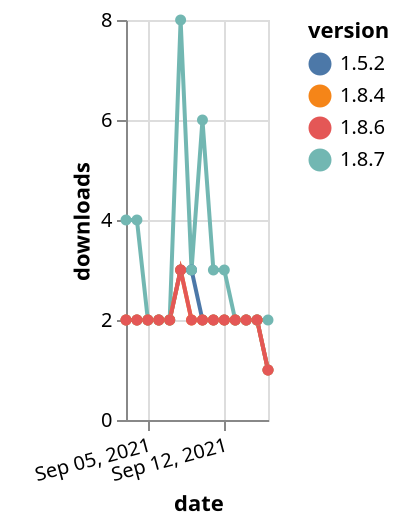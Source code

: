 {"$schema": "https://vega.github.io/schema/vega-lite/v5.json", "description": "A simple bar chart with embedded data.", "data": {"values": [{"date": "2021-09-03", "total": 2807, "delta": 2, "version": "1.5.2"}, {"date": "2021-09-04", "total": 2809, "delta": 2, "version": "1.5.2"}, {"date": "2021-09-05", "total": 2811, "delta": 2, "version": "1.5.2"}, {"date": "2021-09-06", "total": 2813, "delta": 2, "version": "1.5.2"}, {"date": "2021-09-07", "total": 2815, "delta": 2, "version": "1.5.2"}, {"date": "2021-09-08", "total": 2818, "delta": 3, "version": "1.5.2"}, {"date": "2021-09-09", "total": 2821, "delta": 3, "version": "1.5.2"}, {"date": "2021-09-10", "total": 2823, "delta": 2, "version": "1.5.2"}, {"date": "2021-09-11", "total": 2825, "delta": 2, "version": "1.5.2"}, {"date": "2021-09-12", "total": 2827, "delta": 2, "version": "1.5.2"}, {"date": "2021-09-13", "total": 2829, "delta": 2, "version": "1.5.2"}, {"date": "2021-09-14", "total": 2831, "delta": 2, "version": "1.5.2"}, {"date": "2021-09-15", "total": 2833, "delta": 2, "version": "1.5.2"}, {"date": "2021-09-16", "total": 2834, "delta": 1, "version": "1.5.2"}, {"date": "2021-09-03", "total": 1421, "delta": 4, "version": "1.8.7"}, {"date": "2021-09-04", "total": 1425, "delta": 4, "version": "1.8.7"}, {"date": "2021-09-05", "total": 1427, "delta": 2, "version": "1.8.7"}, {"date": "2021-09-06", "total": 1429, "delta": 2, "version": "1.8.7"}, {"date": "2021-09-07", "total": 1431, "delta": 2, "version": "1.8.7"}, {"date": "2021-09-08", "total": 1439, "delta": 8, "version": "1.8.7"}, {"date": "2021-09-09", "total": 1442, "delta": 3, "version": "1.8.7"}, {"date": "2021-09-10", "total": 1448, "delta": 6, "version": "1.8.7"}, {"date": "2021-09-11", "total": 1451, "delta": 3, "version": "1.8.7"}, {"date": "2021-09-12", "total": 1454, "delta": 3, "version": "1.8.7"}, {"date": "2021-09-13", "total": 1456, "delta": 2, "version": "1.8.7"}, {"date": "2021-09-14", "total": 1458, "delta": 2, "version": "1.8.7"}, {"date": "2021-09-15", "total": 1460, "delta": 2, "version": "1.8.7"}, {"date": "2021-09-16", "total": 1462, "delta": 2, "version": "1.8.7"}, {"date": "2021-09-03", "total": 2567, "delta": 2, "version": "1.8.4"}, {"date": "2021-09-04", "total": 2569, "delta": 2, "version": "1.8.4"}, {"date": "2021-09-05", "total": 2571, "delta": 2, "version": "1.8.4"}, {"date": "2021-09-06", "total": 2573, "delta": 2, "version": "1.8.4"}, {"date": "2021-09-07", "total": 2575, "delta": 2, "version": "1.8.4"}, {"date": "2021-09-08", "total": 2578, "delta": 3, "version": "1.8.4"}, {"date": "2021-09-09", "total": 2580, "delta": 2, "version": "1.8.4"}, {"date": "2021-09-10", "total": 2582, "delta": 2, "version": "1.8.4"}, {"date": "2021-09-11", "total": 2584, "delta": 2, "version": "1.8.4"}, {"date": "2021-09-12", "total": 2586, "delta": 2, "version": "1.8.4"}, {"date": "2021-09-13", "total": 2588, "delta": 2, "version": "1.8.4"}, {"date": "2021-09-14", "total": 2590, "delta": 2, "version": "1.8.4"}, {"date": "2021-09-15", "total": 2592, "delta": 2, "version": "1.8.4"}, {"date": "2021-09-16", "total": 2593, "delta": 1, "version": "1.8.4"}, {"date": "2021-09-03", "total": 2482, "delta": 2, "version": "1.8.6"}, {"date": "2021-09-04", "total": 2484, "delta": 2, "version": "1.8.6"}, {"date": "2021-09-05", "total": 2486, "delta": 2, "version": "1.8.6"}, {"date": "2021-09-06", "total": 2488, "delta": 2, "version": "1.8.6"}, {"date": "2021-09-07", "total": 2490, "delta": 2, "version": "1.8.6"}, {"date": "2021-09-08", "total": 2493, "delta": 3, "version": "1.8.6"}, {"date": "2021-09-09", "total": 2495, "delta": 2, "version": "1.8.6"}, {"date": "2021-09-10", "total": 2497, "delta": 2, "version": "1.8.6"}, {"date": "2021-09-11", "total": 2499, "delta": 2, "version": "1.8.6"}, {"date": "2021-09-12", "total": 2501, "delta": 2, "version": "1.8.6"}, {"date": "2021-09-13", "total": 2503, "delta": 2, "version": "1.8.6"}, {"date": "2021-09-14", "total": 2505, "delta": 2, "version": "1.8.6"}, {"date": "2021-09-15", "total": 2507, "delta": 2, "version": "1.8.6"}, {"date": "2021-09-16", "total": 2508, "delta": 1, "version": "1.8.6"}]}, "width": "container", "mark": {"type": "line", "point": {"filled": true}}, "encoding": {"x": {"field": "date", "type": "temporal", "timeUnit": "yearmonthdate", "title": "date", "axis": {"labelAngle": -15}}, "y": {"field": "delta", "type": "quantitative", "title": "downloads"}, "color": {"field": "version", "type": "nominal"}, "tooltip": {"field": "delta"}}}